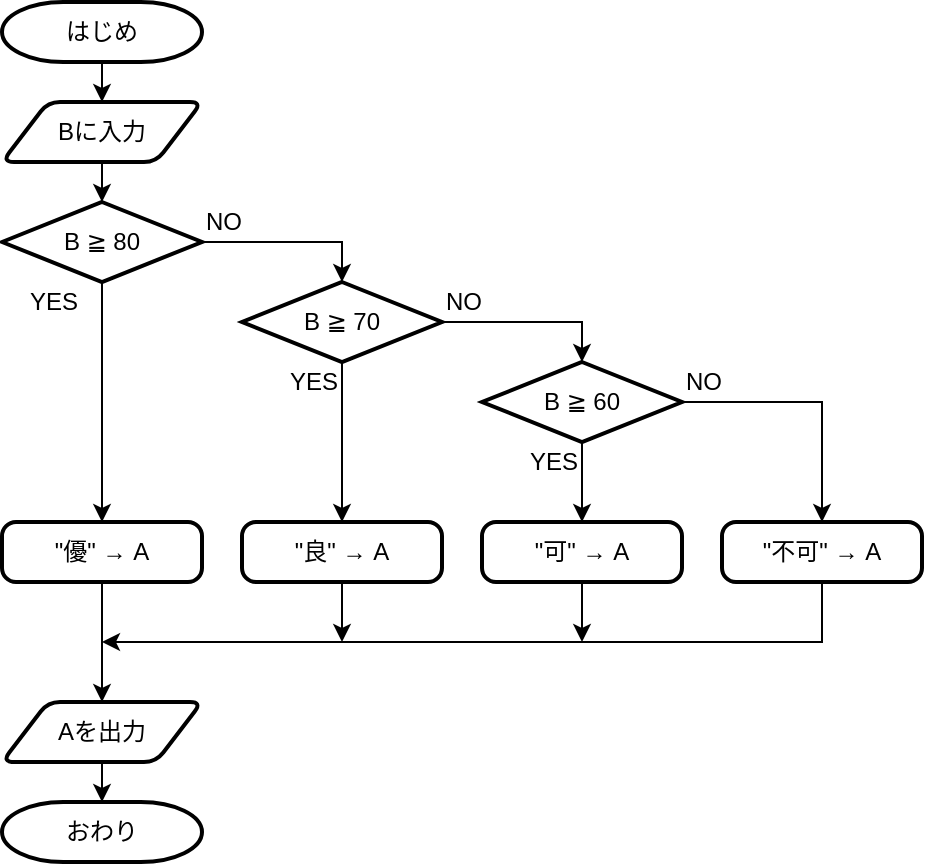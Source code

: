 <mxfile version="14.6.13" type="device"><diagram id="C5RBs43oDa-KdzZeNtuy" name="Page-1"><mxGraphModel dx="946" dy="672" grid="1" gridSize="10" guides="1" tooltips="1" connect="1" arrows="1" fold="1" page="1" pageScale="1" pageWidth="827" pageHeight="1169" math="0" shadow="0"><root><mxCell id="WIyWlLk6GJQsqaUBKTNV-0"/><mxCell id="WIyWlLk6GJQsqaUBKTNV-1" parent="WIyWlLk6GJQsqaUBKTNV-0"/><mxCell id="8qDTAxbrJijR56D1ak3D-22" style="edgeStyle=orthogonalEdgeStyle;rounded=0;orthogonalLoop=1;jettySize=auto;html=1;exitX=0.5;exitY=1;exitDx=0;exitDy=0;exitPerimeter=0;entryX=0.5;entryY=0;entryDx=0;entryDy=0;" edge="1" parent="WIyWlLk6GJQsqaUBKTNV-1" source="8qDTAxbrJijR56D1ak3D-0" target="8qDTAxbrJijR56D1ak3D-1"><mxGeometry relative="1" as="geometry"/></mxCell><mxCell id="8qDTAxbrJijR56D1ak3D-0" value="はじめ" style="strokeWidth=2;html=1;shape=mxgraph.flowchart.terminator;whiteSpace=wrap;" vertex="1" parent="WIyWlLk6GJQsqaUBKTNV-1"><mxGeometry x="230" y="120" width="100" height="30" as="geometry"/></mxCell><mxCell id="8qDTAxbrJijR56D1ak3D-23" style="edgeStyle=orthogonalEdgeStyle;rounded=0;orthogonalLoop=1;jettySize=auto;html=1;exitX=0.5;exitY=1;exitDx=0;exitDy=0;entryX=0.5;entryY=0;entryDx=0;entryDy=0;entryPerimeter=0;" edge="1" parent="WIyWlLk6GJQsqaUBKTNV-1" source="8qDTAxbrJijR56D1ak3D-1" target="8qDTAxbrJijR56D1ak3D-2"><mxGeometry relative="1" as="geometry"/></mxCell><mxCell id="8qDTAxbrJijR56D1ak3D-1" value="Bに入力" style="shape=parallelogram;html=1;strokeWidth=2;perimeter=parallelogramPerimeter;whiteSpace=wrap;rounded=1;arcSize=12;size=0.23;" vertex="1" parent="WIyWlLk6GJQsqaUBKTNV-1"><mxGeometry x="230" y="170" width="100" height="30" as="geometry"/></mxCell><mxCell id="8qDTAxbrJijR56D1ak3D-8" style="edgeStyle=orthogonalEdgeStyle;rounded=0;orthogonalLoop=1;jettySize=auto;html=1;exitX=0.5;exitY=1;exitDx=0;exitDy=0;exitPerimeter=0;entryX=0.5;entryY=0;entryDx=0;entryDy=0;" edge="1" parent="WIyWlLk6GJQsqaUBKTNV-1" source="8qDTAxbrJijR56D1ak3D-2" target="8qDTAxbrJijR56D1ak3D-6"><mxGeometry relative="1" as="geometry"/></mxCell><mxCell id="8qDTAxbrJijR56D1ak3D-9" style="edgeStyle=orthogonalEdgeStyle;rounded=0;orthogonalLoop=1;jettySize=auto;html=1;exitX=1;exitY=0.5;exitDx=0;exitDy=0;exitPerimeter=0;entryX=0.5;entryY=0;entryDx=0;entryDy=0;entryPerimeter=0;" edge="1" parent="WIyWlLk6GJQsqaUBKTNV-1" source="8qDTAxbrJijR56D1ak3D-2" target="8qDTAxbrJijR56D1ak3D-5"><mxGeometry relative="1" as="geometry"/></mxCell><mxCell id="8qDTAxbrJijR56D1ak3D-2" value="B ≧&amp;nbsp;80" style="strokeWidth=2;html=1;shape=mxgraph.flowchart.decision;whiteSpace=wrap;" vertex="1" parent="WIyWlLk6GJQsqaUBKTNV-1"><mxGeometry x="230" y="220" width="100" height="40" as="geometry"/></mxCell><mxCell id="8qDTAxbrJijR56D1ak3D-3" value="YES" style="text;html=1;strokeColor=none;fillColor=none;align=right;verticalAlign=middle;whiteSpace=wrap;rounded=0;" vertex="1" parent="WIyWlLk6GJQsqaUBKTNV-1"><mxGeometry x="230" y="260" width="40" height="20" as="geometry"/></mxCell><mxCell id="8qDTAxbrJijR56D1ak3D-4" value="NO" style="text;html=1;strokeColor=none;fillColor=none;align=left;verticalAlign=middle;whiteSpace=wrap;rounded=0;" vertex="1" parent="WIyWlLk6GJQsqaUBKTNV-1"><mxGeometry x="330" y="220" width="40" height="20" as="geometry"/></mxCell><mxCell id="8qDTAxbrJijR56D1ak3D-13" style="edgeStyle=orthogonalEdgeStyle;rounded=0;orthogonalLoop=1;jettySize=auto;html=1;exitX=0.5;exitY=1;exitDx=0;exitDy=0;exitPerimeter=0;entryX=0.5;entryY=0;entryDx=0;entryDy=0;" edge="1" parent="WIyWlLk6GJQsqaUBKTNV-1" source="8qDTAxbrJijR56D1ak3D-5" target="8qDTAxbrJijR56D1ak3D-10"><mxGeometry relative="1" as="geometry"/></mxCell><mxCell id="8qDTAxbrJijR56D1ak3D-15" style="edgeStyle=orthogonalEdgeStyle;rounded=0;orthogonalLoop=1;jettySize=auto;html=1;exitX=1;exitY=0.5;exitDx=0;exitDy=0;exitPerimeter=0;entryX=0.5;entryY=0;entryDx=0;entryDy=0;entryPerimeter=0;" edge="1" parent="WIyWlLk6GJQsqaUBKTNV-1" source="8qDTAxbrJijR56D1ak3D-5" target="8qDTAxbrJijR56D1ak3D-7"><mxGeometry relative="1" as="geometry"/></mxCell><mxCell id="8qDTAxbrJijR56D1ak3D-5" value="B ≧ 70" style="strokeWidth=2;html=1;shape=mxgraph.flowchart.decision;whiteSpace=wrap;" vertex="1" parent="WIyWlLk6GJQsqaUBKTNV-1"><mxGeometry x="350" y="260" width="100" height="40" as="geometry"/></mxCell><mxCell id="8qDTAxbrJijR56D1ak3D-25" style="edgeStyle=orthogonalEdgeStyle;rounded=0;orthogonalLoop=1;jettySize=auto;html=1;exitX=0.5;exitY=1;exitDx=0;exitDy=0;entryX=0.5;entryY=0;entryDx=0;entryDy=0;" edge="1" parent="WIyWlLk6GJQsqaUBKTNV-1" source="8qDTAxbrJijR56D1ak3D-6" target="8qDTAxbrJijR56D1ak3D-24"><mxGeometry relative="1" as="geometry"/></mxCell><mxCell id="8qDTAxbrJijR56D1ak3D-6" value="&quot;優&quot; → A" style="rounded=1;whiteSpace=wrap;html=1;absoluteArcSize=1;arcSize=14;strokeWidth=2;" vertex="1" parent="WIyWlLk6GJQsqaUBKTNV-1"><mxGeometry x="230" y="380" width="100" height="30" as="geometry"/></mxCell><mxCell id="8qDTAxbrJijR56D1ak3D-14" style="edgeStyle=orthogonalEdgeStyle;rounded=0;orthogonalLoop=1;jettySize=auto;html=1;exitX=0.5;exitY=1;exitDx=0;exitDy=0;exitPerimeter=0;entryX=0.5;entryY=0;entryDx=0;entryDy=0;" edge="1" parent="WIyWlLk6GJQsqaUBKTNV-1" source="8qDTAxbrJijR56D1ak3D-7" target="8qDTAxbrJijR56D1ak3D-11"><mxGeometry relative="1" as="geometry"/></mxCell><mxCell id="8qDTAxbrJijR56D1ak3D-16" style="edgeStyle=orthogonalEdgeStyle;rounded=0;orthogonalLoop=1;jettySize=auto;html=1;exitX=1;exitY=0.5;exitDx=0;exitDy=0;exitPerimeter=0;entryX=0.5;entryY=0;entryDx=0;entryDy=0;" edge="1" parent="WIyWlLk6GJQsqaUBKTNV-1" source="8qDTAxbrJijR56D1ak3D-7" target="8qDTAxbrJijR56D1ak3D-12"><mxGeometry relative="1" as="geometry"/></mxCell><mxCell id="8qDTAxbrJijR56D1ak3D-7" value="B ≧ 60" style="strokeWidth=2;html=1;shape=mxgraph.flowchart.decision;whiteSpace=wrap;" vertex="1" parent="WIyWlLk6GJQsqaUBKTNV-1"><mxGeometry x="470" y="300" width="100" height="40" as="geometry"/></mxCell><mxCell id="8qDTAxbrJijR56D1ak3D-30" style="edgeStyle=orthogonalEdgeStyle;rounded=0;orthogonalLoop=1;jettySize=auto;html=1;exitX=0.5;exitY=1;exitDx=0;exitDy=0;" edge="1" parent="WIyWlLk6GJQsqaUBKTNV-1" source="8qDTAxbrJijR56D1ak3D-10"><mxGeometry relative="1" as="geometry"><mxPoint x="400" y="440" as="targetPoint"/></mxGeometry></mxCell><mxCell id="8qDTAxbrJijR56D1ak3D-10" value="&quot;良&quot; → A" style="rounded=1;whiteSpace=wrap;html=1;absoluteArcSize=1;arcSize=14;strokeWidth=2;" vertex="1" parent="WIyWlLk6GJQsqaUBKTNV-1"><mxGeometry x="350" y="380" width="100" height="30" as="geometry"/></mxCell><mxCell id="8qDTAxbrJijR56D1ak3D-29" style="edgeStyle=orthogonalEdgeStyle;rounded=0;orthogonalLoop=1;jettySize=auto;html=1;exitX=0.5;exitY=1;exitDx=0;exitDy=0;" edge="1" parent="WIyWlLk6GJQsqaUBKTNV-1" source="8qDTAxbrJijR56D1ak3D-11"><mxGeometry relative="1" as="geometry"><mxPoint x="520" y="440" as="targetPoint"/></mxGeometry></mxCell><mxCell id="8qDTAxbrJijR56D1ak3D-11" value="&quot;可&quot; → A" style="rounded=1;whiteSpace=wrap;html=1;absoluteArcSize=1;arcSize=14;strokeWidth=2;" vertex="1" parent="WIyWlLk6GJQsqaUBKTNV-1"><mxGeometry x="470" y="380" width="100" height="30" as="geometry"/></mxCell><mxCell id="8qDTAxbrJijR56D1ak3D-28" style="edgeStyle=orthogonalEdgeStyle;rounded=0;orthogonalLoop=1;jettySize=auto;html=1;exitX=0.5;exitY=1;exitDx=0;exitDy=0;" edge="1" parent="WIyWlLk6GJQsqaUBKTNV-1" source="8qDTAxbrJijR56D1ak3D-12"><mxGeometry relative="1" as="geometry"><mxPoint x="280" y="440" as="targetPoint"/><Array as="points"><mxPoint x="640" y="440"/></Array></mxGeometry></mxCell><mxCell id="8qDTAxbrJijR56D1ak3D-12" value="&quot;不可&quot; → A" style="rounded=1;whiteSpace=wrap;html=1;absoluteArcSize=1;arcSize=14;strokeWidth=2;" vertex="1" parent="WIyWlLk6GJQsqaUBKTNV-1"><mxGeometry x="590" y="380" width="100" height="30" as="geometry"/></mxCell><mxCell id="8qDTAxbrJijR56D1ak3D-17" value="YES" style="text;html=1;strokeColor=none;fillColor=none;align=right;verticalAlign=middle;whiteSpace=wrap;rounded=0;" vertex="1" parent="WIyWlLk6GJQsqaUBKTNV-1"><mxGeometry x="360" y="300" width="40" height="20" as="geometry"/></mxCell><mxCell id="8qDTAxbrJijR56D1ak3D-18" value="YES" style="text;html=1;strokeColor=none;fillColor=none;align=right;verticalAlign=middle;whiteSpace=wrap;rounded=0;" vertex="1" parent="WIyWlLk6GJQsqaUBKTNV-1"><mxGeometry x="480" y="340" width="40" height="20" as="geometry"/></mxCell><mxCell id="8qDTAxbrJijR56D1ak3D-20" value="NO" style="text;html=1;strokeColor=none;fillColor=none;align=left;verticalAlign=middle;whiteSpace=wrap;rounded=0;" vertex="1" parent="WIyWlLk6GJQsqaUBKTNV-1"><mxGeometry x="450" y="260" width="40" height="20" as="geometry"/></mxCell><mxCell id="8qDTAxbrJijR56D1ak3D-21" value="NO" style="text;html=1;strokeColor=none;fillColor=none;align=left;verticalAlign=middle;whiteSpace=wrap;rounded=0;" vertex="1" parent="WIyWlLk6GJQsqaUBKTNV-1"><mxGeometry x="570" y="300" width="40" height="20" as="geometry"/></mxCell><mxCell id="8qDTAxbrJijR56D1ak3D-32" style="edgeStyle=orthogonalEdgeStyle;rounded=0;orthogonalLoop=1;jettySize=auto;html=1;exitX=0.5;exitY=1;exitDx=0;exitDy=0;entryX=0.5;entryY=0;entryDx=0;entryDy=0;entryPerimeter=0;" edge="1" parent="WIyWlLk6GJQsqaUBKTNV-1" source="8qDTAxbrJijR56D1ak3D-24" target="8qDTAxbrJijR56D1ak3D-31"><mxGeometry relative="1" as="geometry"/></mxCell><mxCell id="8qDTAxbrJijR56D1ak3D-24" value="Aを出力" style="shape=parallelogram;html=1;strokeWidth=2;perimeter=parallelogramPerimeter;whiteSpace=wrap;rounded=1;arcSize=12;size=0.23;" vertex="1" parent="WIyWlLk6GJQsqaUBKTNV-1"><mxGeometry x="230" y="470" width="100" height="30" as="geometry"/></mxCell><mxCell id="8qDTAxbrJijR56D1ak3D-31" value="おわり" style="strokeWidth=2;html=1;shape=mxgraph.flowchart.terminator;whiteSpace=wrap;" vertex="1" parent="WIyWlLk6GJQsqaUBKTNV-1"><mxGeometry x="230" y="520" width="100" height="30" as="geometry"/></mxCell></root></mxGraphModel></diagram></mxfile>